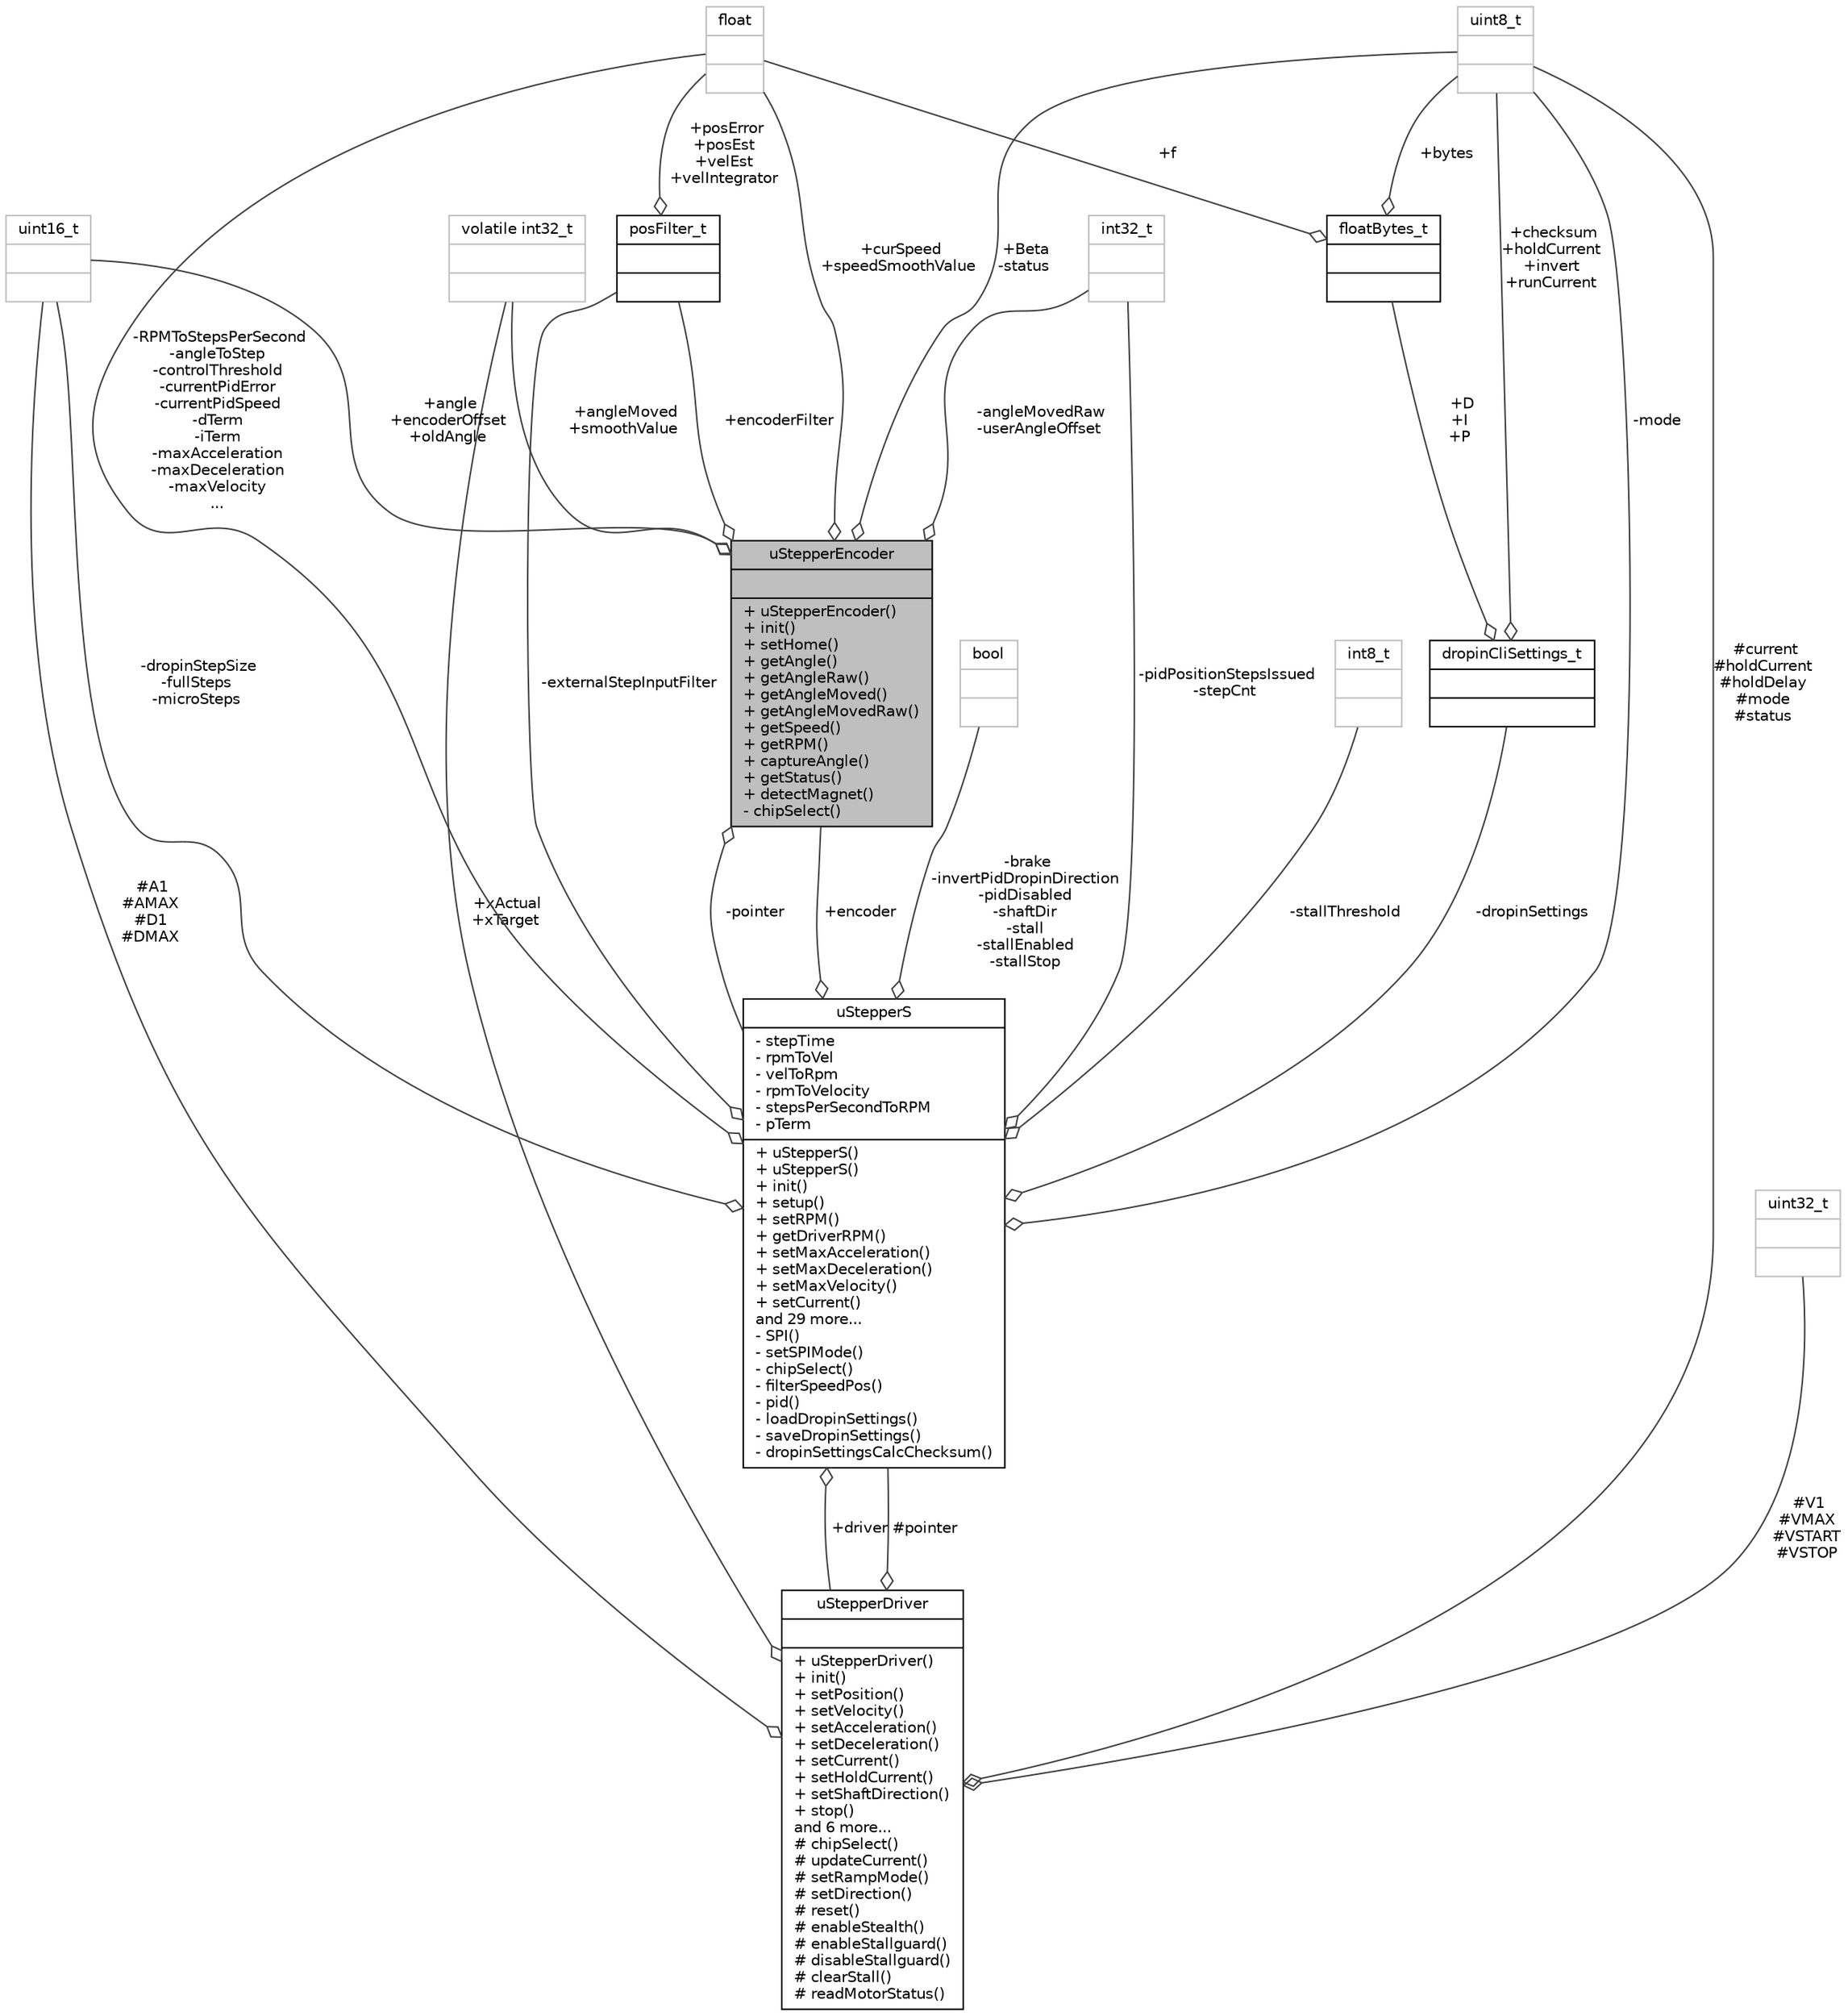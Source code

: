 digraph "uStepperEncoder"
{
 // LATEX_PDF_SIZE
  edge [fontname="Helvetica",fontsize="10",labelfontname="Helvetica",labelfontsize="10"];
  node [fontname="Helvetica",fontsize="10",shape=record];
  Node1 [label="{uStepperEncoder\n||+ uStepperEncoder()\l+ init()\l+ setHome()\l+ getAngle()\l+ getAngleRaw()\l+ getAngleMoved()\l+ getAngleMovedRaw()\l+ getSpeed()\l+ getRPM()\l+ captureAngle()\l+ getStatus()\l+ detectMagnet()\l- chipSelect()\l}",height=0.2,width=0.4,color="black", fillcolor="grey75", style="filled", fontcolor="black",tooltip="Prototype of class for the AEAT8800-Q24 encoder."];
  Node2 -> Node1 [color="grey25",fontsize="10",style="solid",label=" +angleMoved\n+smoothValue" ,arrowhead="odiamond",fontname="Helvetica"];
  Node2 [label="{volatile int32_t\n||}",height=0.2,width=0.4,color="grey75", fillcolor="white", style="filled",tooltip=" "];
  Node3 -> Node1 [color="grey25",fontsize="10",style="solid",label=" +curSpeed\n+speedSmoothValue" ,arrowhead="odiamond",fontname="Helvetica"];
  Node3 [label="{float\n||}",height=0.2,width=0.4,color="grey75", fillcolor="white", style="filled",tooltip=" "];
  Node4 -> Node1 [color="grey25",fontsize="10",style="solid",label=" +angle\n+encoderOffset\n+oldAngle" ,arrowhead="odiamond",fontname="Helvetica"];
  Node4 [label="{uint16_t\n||}",height=0.2,width=0.4,color="grey75", fillcolor="white", style="filled",tooltip=" "];
  Node5 -> Node1 [color="grey25",fontsize="10",style="solid",label=" +encoderFilter" ,arrowhead="odiamond",fontname="Helvetica"];
  Node5 [label="{posFilter_t\n||}",height=0.2,width=0.4,color="black", fillcolor="white", style="filled",URL="$structposFilter__t.html",tooltip="Struct for encoder velocity estimator."];
  Node3 -> Node5 [color="grey25",fontsize="10",style="solid",label=" +posError\n+posEst\n+velEst\n+velIntegrator" ,arrowhead="odiamond",fontname="Helvetica"];
  Node6 -> Node1 [color="grey25",fontsize="10",style="solid",label=" +Beta\n-status" ,arrowhead="odiamond",fontname="Helvetica"];
  Node6 [label="{uint8_t\n||}",height=0.2,width=0.4,color="grey75", fillcolor="white", style="filled",tooltip=" "];
  Node7 -> Node1 [color="grey25",fontsize="10",style="solid",label=" -pointer" ,arrowhead="odiamond",fontname="Helvetica"];
  Node7 [label="{uStepperS\n|- stepTime\l- rpmToVel\l- velToRpm\l- rpmToVelocity\l- stepsPerSecondToRPM\l- pTerm\l|+ uStepperS()\l+ uStepperS()\l+ init()\l+ setup()\l+ setRPM()\l+ getDriverRPM()\l+ setMaxAcceleration()\l+ setMaxDeceleration()\l+ setMaxVelocity()\l+ setCurrent()\land 29 more...\l- SPI()\l- setSPIMode()\l- chipSelect()\l- filterSpeedPos()\l- pid()\l- loadDropinSettings()\l- saveDropinSettings()\l- dropinSettingsCalcChecksum()\l}",height=0.2,width=0.4,color="black", fillcolor="white", style="filled",URL="$classuStepperS.html",tooltip="Prototype of class for accessing all features of the uStepper S in a single object."];
  Node8 -> Node7 [color="grey25",fontsize="10",style="solid",label=" +driver" ,arrowhead="odiamond",fontname="Helvetica"];
  Node8 [label="{uStepperDriver\n||+ uStepperDriver()\l+ init()\l+ setPosition()\l+ setVelocity()\l+ setAcceleration()\l+ setDeceleration()\l+ setCurrent()\l+ setHoldCurrent()\l+ setShaftDirection()\l+ stop()\land 6 more...\l# chipSelect()\l# updateCurrent()\l# setRampMode()\l# setDirection()\l# reset()\l# enableStealth()\l# enableStallguard()\l# disableStallguard()\l# clearStall()\l# readMotorStatus()\l}",height=0.2,width=0.4,color="black", fillcolor="white", style="filled",URL="$classuStepperDriver.html",tooltip="Prototype of class for the TMC5130 Driver."];
  Node2 -> Node8 [color="grey25",fontsize="10",style="solid",label=" +xActual\n+xTarget" ,arrowhead="odiamond",fontname="Helvetica"];
  Node6 -> Node8 [color="grey25",fontsize="10",style="solid",label=" #current\n#holdCurrent\n#holdDelay\n#mode\n#status" ,arrowhead="odiamond",fontname="Helvetica"];
  Node7 -> Node8 [color="grey25",fontsize="10",style="solid",label=" #pointer" ,arrowhead="odiamond",fontname="Helvetica"];
  Node9 -> Node8 [color="grey25",fontsize="10",style="solid",label=" #V1\n#VMAX\n#VSTART\n#VSTOP" ,arrowhead="odiamond",fontname="Helvetica"];
  Node9 [label="{uint32_t\n||}",height=0.2,width=0.4,color="grey75", fillcolor="white", style="filled",tooltip=" "];
  Node4 -> Node8 [color="grey25",fontsize="10",style="solid",label=" #A1\n#AMAX\n#D1\n#DMAX" ,arrowhead="odiamond",fontname="Helvetica"];
  Node1 -> Node7 [color="grey25",fontsize="10",style="solid",label=" +encoder" ,arrowhead="odiamond",fontname="Helvetica"];
  Node3 -> Node7 [color="grey25",fontsize="10",style="solid",label=" -RPMToStepsPerSecond\n-angleToStep\n-controlThreshold\n-currentPidError\n-currentPidSpeed\n-dTerm\n-iTerm\n-maxAcceleration\n-maxDeceleration\n-maxVelocity\n..." ,arrowhead="odiamond",fontname="Helvetica"];
  Node10 -> Node7 [color="grey25",fontsize="10",style="solid",label=" -brake\n-invertPidDropinDirection\n-pidDisabled\n-shaftDir\n-stall\n-stallEnabled\n-stallStop" ,arrowhead="odiamond",fontname="Helvetica"];
  Node10 [label="{bool\n||}",height=0.2,width=0.4,color="grey75", fillcolor="white", style="filled",tooltip=" "];
  Node4 -> Node7 [color="grey25",fontsize="10",style="solid",label=" -dropinStepSize\n-fullSteps\n-microSteps" ,arrowhead="odiamond",fontname="Helvetica"];
  Node11 -> Node7 [color="grey25",fontsize="10",style="solid",label=" -pidPositionStepsIssued\n-stepCnt" ,arrowhead="odiamond",fontname="Helvetica"];
  Node11 [label="{int32_t\n||}",height=0.2,width=0.4,color="grey75", fillcolor="white", style="filled",tooltip=" "];
  Node5 -> Node7 [color="grey25",fontsize="10",style="solid",label=" -externalStepInputFilter" ,arrowhead="odiamond",fontname="Helvetica"];
  Node6 -> Node7 [color="grey25",fontsize="10",style="solid",label=" -mode" ,arrowhead="odiamond",fontname="Helvetica"];
  Node12 -> Node7 [color="grey25",fontsize="10",style="solid",label=" -stallThreshold" ,arrowhead="odiamond",fontname="Helvetica"];
  Node12 [label="{int8_t\n||}",height=0.2,width=0.4,color="grey75", fillcolor="white", style="filled",tooltip=" "];
  Node13 -> Node7 [color="grey25",fontsize="10",style="solid",label=" -dropinSettings" ,arrowhead="odiamond",fontname="Helvetica"];
  Node13 [label="{dropinCliSettings_t\n||}",height=0.2,width=0.4,color="black", fillcolor="white", style="filled",URL="$structdropinCliSettings__t.html",tooltip="Struct to store dropin settings."];
  Node14 -> Node13 [color="grey25",fontsize="10",style="solid",label=" +D\n+I\n+P" ,arrowhead="odiamond",fontname="Helvetica"];
  Node14 [label="{floatBytes_t\n||}",height=0.2,width=0.4,color="black", fillcolor="white", style="filled",URL="$unionfloatBytes__t.html",tooltip="Union to easily split a float into its binary representation."];
  Node3 -> Node14 [color="grey25",fontsize="10",style="solid",label=" +f" ,arrowhead="odiamond",fontname="Helvetica"];
  Node6 -> Node14 [color="grey25",fontsize="10",style="solid",label=" +bytes" ,arrowhead="odiamond",fontname="Helvetica"];
  Node6 -> Node13 [color="grey25",fontsize="10",style="solid",label=" +checksum\n+holdCurrent\n+invert\n+runCurrent" ,arrowhead="odiamond",fontname="Helvetica"];
  Node11 -> Node1 [color="grey25",fontsize="10",style="solid",label=" -angleMovedRaw\n-userAngleOffset" ,arrowhead="odiamond",fontname="Helvetica"];
}
